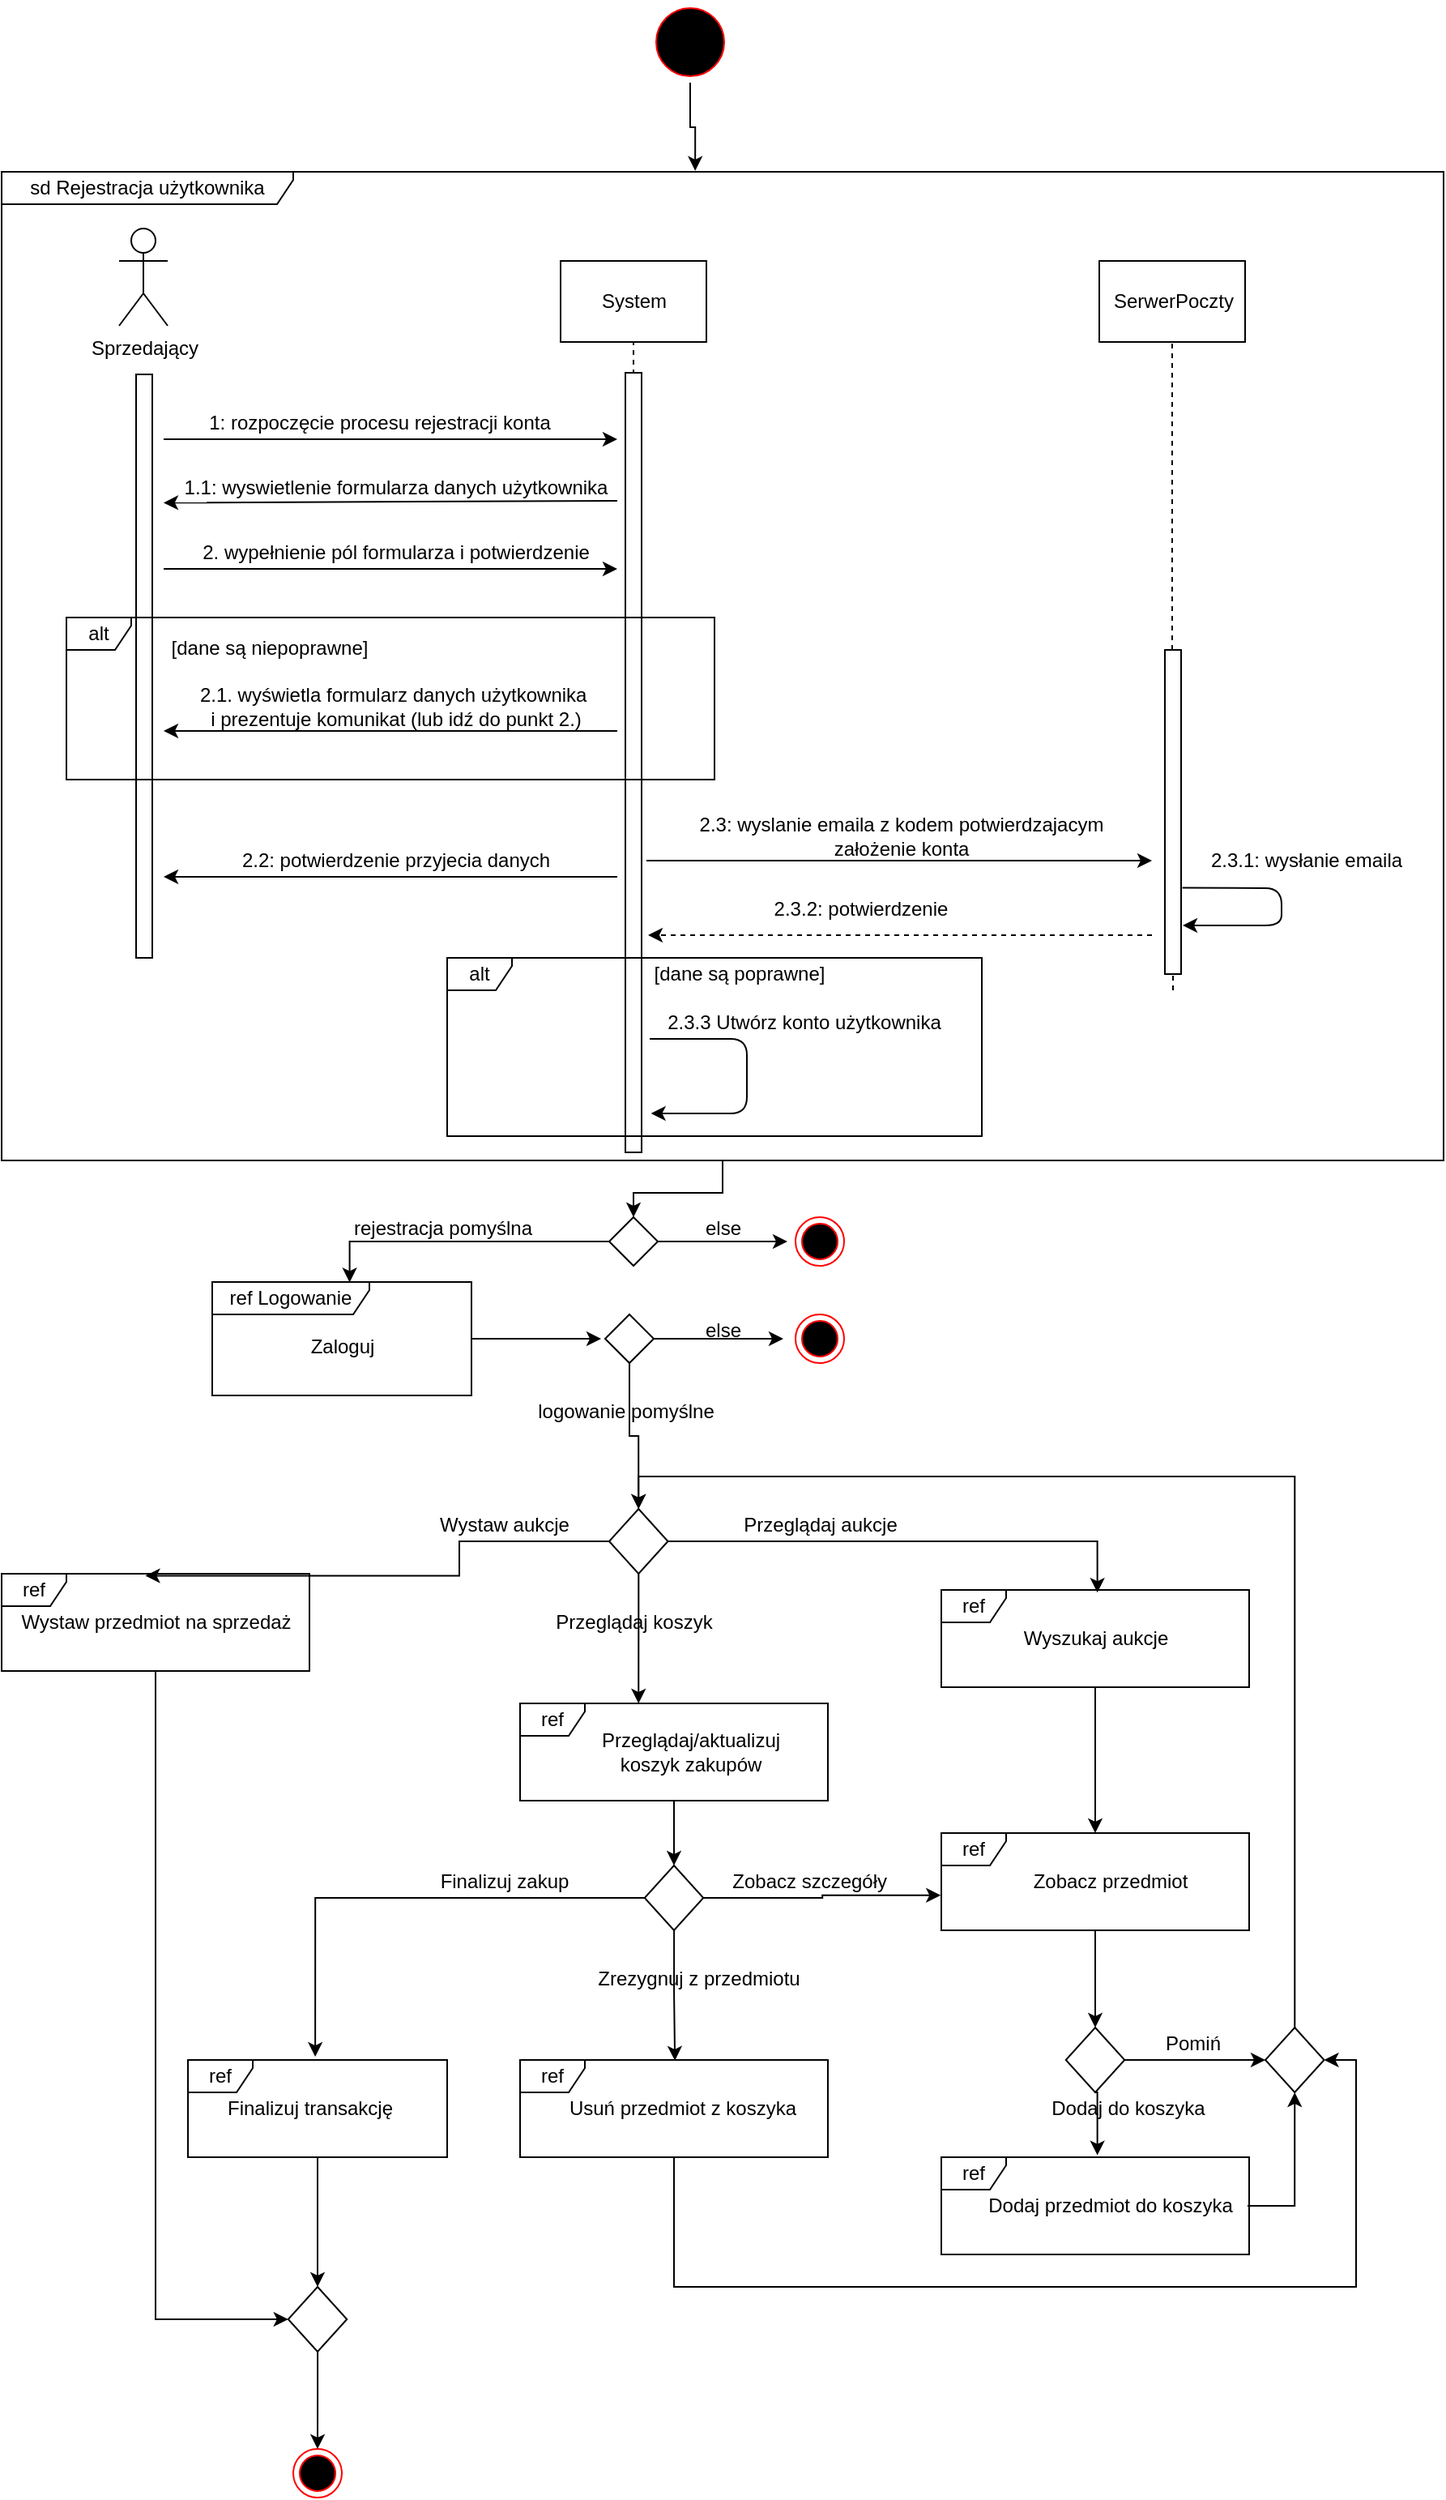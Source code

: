 <mxfile version="12.4.9" type="github">
  <diagram id="FHp_LS5VSautCnnFOKxd" name="Page-1">
    <mxGraphModel dx="1024" dy="1744" grid="1" gridSize="10" guides="1" tooltips="1" connect="1" arrows="1" fold="1" page="1" pageScale="1" pageWidth="827" pageHeight="1169" math="0" shadow="0">
      <root>
        <mxCell id="0"/>
        <mxCell id="1" parent="0"/>
        <mxCell id="r8pubFpYhxn6pMMQg7un-184" style="edgeStyle=orthogonalEdgeStyle;rounded=0;orthogonalLoop=1;jettySize=auto;html=1;exitX=0.5;exitY=1;exitDx=0;exitDy=0;entryX=0.481;entryY=-0.001;entryDx=0;entryDy=0;entryPerimeter=0;" edge="1" parent="1" source="r8pubFpYhxn6pMMQg7un-2" target="r8pubFpYhxn6pMMQg7un-183">
          <mxGeometry relative="1" as="geometry"/>
        </mxCell>
        <mxCell id="r8pubFpYhxn6pMMQg7un-2" value="" style="ellipse;html=1;shape=startState;fillColor=#000000;strokeColor=#ff0000;" vertex="1" parent="1">
          <mxGeometry x="440" y="-490" width="50" height="50" as="geometry"/>
        </mxCell>
        <mxCell id="r8pubFpYhxn6pMMQg7un-16" value="" style="edgeStyle=orthogonalEdgeStyle;rounded=0;orthogonalLoop=1;jettySize=auto;html=1;entryX=0.467;entryY=0.02;entryDx=0;entryDy=0;entryPerimeter=0;" edge="1" parent="1" source="r8pubFpYhxn6pMMQg7un-14" target="r8pubFpYhxn6pMMQg7un-42">
          <mxGeometry relative="1" as="geometry">
            <mxPoint x="170" y="460" as="targetPoint"/>
          </mxGeometry>
        </mxCell>
        <mxCell id="r8pubFpYhxn6pMMQg7un-31" value="" style="edgeStyle=orthogonalEdgeStyle;rounded=0;orthogonalLoop=1;jettySize=auto;html=1;" edge="1" parent="1" source="r8pubFpYhxn6pMMQg7un-14">
          <mxGeometry relative="1" as="geometry">
            <mxPoint x="433.125" y="560" as="targetPoint"/>
          </mxGeometry>
        </mxCell>
        <mxCell id="r8pubFpYhxn6pMMQg7un-33" value="" style="edgeStyle=orthogonalEdgeStyle;rounded=0;orthogonalLoop=1;jettySize=auto;html=1;entryX=0.507;entryY=0.027;entryDx=0;entryDy=0;entryPerimeter=0;" edge="1" parent="1" source="r8pubFpYhxn6pMMQg7un-14" target="r8pubFpYhxn6pMMQg7un-41">
          <mxGeometry relative="1" as="geometry">
            <mxPoint x="670" y="460" as="targetPoint"/>
          </mxGeometry>
        </mxCell>
        <mxCell id="r8pubFpYhxn6pMMQg7un-14" value="" style="rhombus;whiteSpace=wrap;html=1;" vertex="1" parent="1">
          <mxGeometry x="415" y="440" width="36.25" height="40" as="geometry"/>
        </mxCell>
        <mxCell id="r8pubFpYhxn6pMMQg7un-198" value="" style="edgeStyle=orthogonalEdgeStyle;rounded=0;orthogonalLoop=1;jettySize=auto;html=1;" edge="1" parent="1" source="r8pubFpYhxn6pMMQg7un-21">
          <mxGeometry relative="1" as="geometry">
            <mxPoint x="410" y="335" as="targetPoint"/>
          </mxGeometry>
        </mxCell>
        <mxCell id="r8pubFpYhxn6pMMQg7un-21" value="ref Logowanie" style="shape=umlFrame;whiteSpace=wrap;html=1;width=97;height=20;" vertex="1" parent="1">
          <mxGeometry x="170" y="300" width="160" height="70" as="geometry"/>
        </mxCell>
        <mxCell id="r8pubFpYhxn6pMMQg7un-190" style="edgeStyle=orthogonalEdgeStyle;rounded=0;orthogonalLoop=1;jettySize=auto;html=1;exitX=0;exitY=0.5;exitDx=0;exitDy=0;entryX=0.53;entryY=0.003;entryDx=0;entryDy=0;entryPerimeter=0;" edge="1" parent="1" source="r8pubFpYhxn6pMMQg7un-24" target="r8pubFpYhxn6pMMQg7un-21">
          <mxGeometry relative="1" as="geometry"/>
        </mxCell>
        <mxCell id="r8pubFpYhxn6pMMQg7un-193" value="" style="edgeStyle=orthogonalEdgeStyle;rounded=0;orthogonalLoop=1;jettySize=auto;html=1;" edge="1" parent="1" source="r8pubFpYhxn6pMMQg7un-24">
          <mxGeometry relative="1" as="geometry">
            <mxPoint x="525" y="275" as="targetPoint"/>
          </mxGeometry>
        </mxCell>
        <mxCell id="r8pubFpYhxn6pMMQg7un-24" value="" style="rhombus;whiteSpace=wrap;html=1;" vertex="1" parent="1">
          <mxGeometry x="415" y="260" width="30" height="30" as="geometry"/>
        </mxCell>
        <mxCell id="r8pubFpYhxn6pMMQg7un-35" value="Przeglądaj aukcje" style="text;html=1;align=center;verticalAlign=middle;resizable=0;points=[];autosize=1;" vertex="1" parent="1">
          <mxGeometry x="490" y="440" width="110" height="20" as="geometry"/>
        </mxCell>
        <mxCell id="r8pubFpYhxn6pMMQg7un-36" value="Wystaw aukcje" style="text;html=1;align=center;verticalAlign=middle;resizable=0;points=[];autosize=1;" vertex="1" parent="1">
          <mxGeometry x="300" y="440" width="100" height="20" as="geometry"/>
        </mxCell>
        <mxCell id="r8pubFpYhxn6pMMQg7un-37" value="Przeglądaj koszyk" style="text;html=1;align=center;verticalAlign=middle;resizable=0;points=[];autosize=1;" vertex="1" parent="1">
          <mxGeometry x="375" y="500" width="110" height="20" as="geometry"/>
        </mxCell>
        <mxCell id="r8pubFpYhxn6pMMQg7un-50" value="" style="edgeStyle=orthogonalEdgeStyle;rounded=0;orthogonalLoop=1;jettySize=auto;html=1;" edge="1" parent="1" source="r8pubFpYhxn6pMMQg7un-39">
          <mxGeometry relative="1" as="geometry">
            <mxPoint x="455" y="660" as="targetPoint"/>
          </mxGeometry>
        </mxCell>
        <mxCell id="r8pubFpYhxn6pMMQg7un-39" value="ref" style="shape=umlFrame;whiteSpace=wrap;html=1;width=40;height=20;" vertex="1" parent="1">
          <mxGeometry x="360" y="560" width="190" height="60" as="geometry"/>
        </mxCell>
        <mxCell id="r8pubFpYhxn6pMMQg7un-40" value="Przeglądaj/aktualizuj &lt;br&gt;koszyk zakupów" style="text;html=1;align=center;verticalAlign=middle;resizable=0;points=[];autosize=1;" vertex="1" parent="1">
          <mxGeometry x="400" y="575" width="130" height="30" as="geometry"/>
        </mxCell>
        <mxCell id="r8pubFpYhxn6pMMQg7un-47" value="" style="edgeStyle=orthogonalEdgeStyle;rounded=0;orthogonalLoop=1;jettySize=auto;html=1;" edge="1" parent="1" source="r8pubFpYhxn6pMMQg7un-41" target="r8pubFpYhxn6pMMQg7un-43">
          <mxGeometry relative="1" as="geometry"/>
        </mxCell>
        <mxCell id="r8pubFpYhxn6pMMQg7un-41" value="ref" style="shape=umlFrame;whiteSpace=wrap;html=1;width=40;height=20;" vertex="1" parent="1">
          <mxGeometry x="620" y="490" width="190" height="60" as="geometry"/>
        </mxCell>
        <mxCell id="r8pubFpYhxn6pMMQg7un-58" value="" style="edgeStyle=orthogonalEdgeStyle;rounded=0;orthogonalLoop=1;jettySize=auto;html=1;" edge="1" parent="1" source="r8pubFpYhxn6pMMQg7un-43">
          <mxGeometry relative="1" as="geometry">
            <mxPoint x="715" y="760" as="targetPoint"/>
          </mxGeometry>
        </mxCell>
        <mxCell id="r8pubFpYhxn6pMMQg7un-43" value="ref" style="shape=umlFrame;whiteSpace=wrap;html=1;width=40;height=20;" vertex="1" parent="1">
          <mxGeometry x="620" y="640" width="190" height="60" as="geometry"/>
        </mxCell>
        <mxCell id="r8pubFpYhxn6pMMQg7un-57" value="ref" style="shape=umlFrame;whiteSpace=wrap;html=1;width=40;height=20;" vertex="1" parent="1">
          <mxGeometry x="620" y="840" width="190" height="60" as="geometry"/>
        </mxCell>
        <mxCell id="r8pubFpYhxn6pMMQg7un-186" value="" style="edgeStyle=orthogonalEdgeStyle;rounded=0;orthogonalLoop=1;jettySize=auto;html=1;entryX=0;entryY=0.5;entryDx=0;entryDy=0;" edge="1" parent="1" source="r8pubFpYhxn6pMMQg7un-42" target="r8pubFpYhxn6pMMQg7un-92">
          <mxGeometry relative="1" as="geometry">
            <mxPoint x="135" y="620" as="targetPoint"/>
          </mxGeometry>
        </mxCell>
        <mxCell id="r8pubFpYhxn6pMMQg7un-42" value="ref" style="shape=umlFrame;whiteSpace=wrap;html=1;width=40;height=20;" vertex="1" parent="1">
          <mxGeometry x="40" y="480" width="190" height="60" as="geometry"/>
        </mxCell>
        <mxCell id="r8pubFpYhxn6pMMQg7un-45" value="Wyszukaj aukcje" style="text;html=1;align=center;verticalAlign=middle;resizable=0;points=[];autosize=1;" vertex="1" parent="1">
          <mxGeometry x="660" y="510" width="110" height="20" as="geometry"/>
        </mxCell>
        <mxCell id="r8pubFpYhxn6pMMQg7un-46" value="Zobacz przedmiot" style="text;html=1;align=center;verticalAlign=middle;resizable=0;points=[];autosize=1;" vertex="1" parent="1">
          <mxGeometry x="669" y="660" width="110" height="20" as="geometry"/>
        </mxCell>
        <mxCell id="r8pubFpYhxn6pMMQg7un-53" value="" style="edgeStyle=orthogonalEdgeStyle;rounded=0;orthogonalLoop=1;jettySize=auto;html=1;entryX=-0.002;entryY=0.64;entryDx=0;entryDy=0;entryPerimeter=0;" edge="1" parent="1" source="r8pubFpYhxn6pMMQg7un-48" target="r8pubFpYhxn6pMMQg7un-43">
          <mxGeometry relative="1" as="geometry">
            <mxPoint x="553.12" y="680" as="targetPoint"/>
          </mxGeometry>
        </mxCell>
        <mxCell id="r8pubFpYhxn6pMMQg7un-55" value="" style="edgeStyle=orthogonalEdgeStyle;rounded=0;orthogonalLoop=1;jettySize=auto;html=1;entryX=0.491;entryY=-0.033;entryDx=0;entryDy=0;entryPerimeter=0;" edge="1" parent="1" source="r8pubFpYhxn6pMMQg7un-48" target="r8pubFpYhxn6pMMQg7un-90">
          <mxGeometry relative="1" as="geometry">
            <mxPoint x="276.25" y="680" as="targetPoint"/>
          </mxGeometry>
        </mxCell>
        <mxCell id="r8pubFpYhxn6pMMQg7un-69" value="" style="edgeStyle=orthogonalEdgeStyle;rounded=0;orthogonalLoop=1;jettySize=auto;html=1;entryX=0.503;entryY=0.007;entryDx=0;entryDy=0;entryPerimeter=0;" edge="1" parent="1" source="r8pubFpYhxn6pMMQg7un-48" target="r8pubFpYhxn6pMMQg7un-74">
          <mxGeometry relative="1" as="geometry">
            <mxPoint x="454.995" y="780" as="targetPoint"/>
          </mxGeometry>
        </mxCell>
        <mxCell id="r8pubFpYhxn6pMMQg7un-48" value="" style="rhombus;whiteSpace=wrap;html=1;" vertex="1" parent="1">
          <mxGeometry x="436.87" y="660" width="36.25" height="40" as="geometry"/>
        </mxCell>
        <mxCell id="r8pubFpYhxn6pMMQg7un-56" value="Zobacz szczegóły&amp;nbsp;" style="text;html=1;align=center;verticalAlign=middle;resizable=0;points=[];autosize=1;" vertex="1" parent="1">
          <mxGeometry x="485" y="660" width="110" height="20" as="geometry"/>
        </mxCell>
        <mxCell id="r8pubFpYhxn6pMMQg7un-61" style="edgeStyle=orthogonalEdgeStyle;rounded=0;orthogonalLoop=1;jettySize=auto;html=1;exitX=0.5;exitY=1;exitDx=0;exitDy=0;entryX=0.507;entryY=-0.02;entryDx=0;entryDy=0;entryPerimeter=0;" edge="1" parent="1" source="r8pubFpYhxn6pMMQg7un-59" target="r8pubFpYhxn6pMMQg7un-57">
          <mxGeometry relative="1" as="geometry"/>
        </mxCell>
        <mxCell id="r8pubFpYhxn6pMMQg7un-82" style="edgeStyle=orthogonalEdgeStyle;rounded=0;orthogonalLoop=1;jettySize=auto;html=1;exitX=1;exitY=0.5;exitDx=0;exitDy=0;entryX=0;entryY=0.5;entryDx=0;entryDy=0;" edge="1" parent="1" source="r8pubFpYhxn6pMMQg7un-59" target="r8pubFpYhxn6pMMQg7un-81">
          <mxGeometry relative="1" as="geometry"/>
        </mxCell>
        <mxCell id="r8pubFpYhxn6pMMQg7un-59" value="" style="rhombus;whiteSpace=wrap;html=1;" vertex="1" parent="1">
          <mxGeometry x="696.88" y="760" width="36.25" height="40" as="geometry"/>
        </mxCell>
        <mxCell id="r8pubFpYhxn6pMMQg7un-84" value="" style="edgeStyle=orthogonalEdgeStyle;rounded=0;orthogonalLoop=1;jettySize=auto;html=1;entryX=0.5;entryY=1;entryDx=0;entryDy=0;" edge="1" parent="1" source="r8pubFpYhxn6pMMQg7un-60" target="r8pubFpYhxn6pMMQg7un-81">
          <mxGeometry relative="1" as="geometry">
            <mxPoint x="889" y="870" as="targetPoint"/>
          </mxGeometry>
        </mxCell>
        <mxCell id="r8pubFpYhxn6pMMQg7un-60" value="Dodaj przedmiot do koszyka" style="text;html=1;align=center;verticalAlign=middle;resizable=0;points=[];autosize=1;" vertex="1" parent="1">
          <mxGeometry x="639" y="860" width="170" height="20" as="geometry"/>
        </mxCell>
        <mxCell id="r8pubFpYhxn6pMMQg7un-66" value="Dodaj do koszyka" style="text;html=1;align=center;verticalAlign=middle;resizable=0;points=[];autosize=1;" vertex="1" parent="1">
          <mxGeometry x="680" y="800" width="110" height="20" as="geometry"/>
        </mxCell>
        <mxCell id="r8pubFpYhxn6pMMQg7un-67" value="Pomiń" style="text;html=1;align=center;verticalAlign=middle;resizable=0;points=[];autosize=1;" vertex="1" parent="1">
          <mxGeometry x="750" y="760" width="50" height="20" as="geometry"/>
        </mxCell>
        <mxCell id="r8pubFpYhxn6pMMQg7un-73" value="Zrezygnuj z przedmiotu" style="text;html=1;align=center;verticalAlign=middle;resizable=0;points=[];autosize=1;" vertex="1" parent="1">
          <mxGeometry x="400" y="720" width="140" height="20" as="geometry"/>
        </mxCell>
        <mxCell id="r8pubFpYhxn6pMMQg7un-88" value="" style="edgeStyle=orthogonalEdgeStyle;rounded=0;orthogonalLoop=1;jettySize=auto;html=1;entryX=1;entryY=0.5;entryDx=0;entryDy=0;" edge="1" parent="1" source="r8pubFpYhxn6pMMQg7un-74" target="r8pubFpYhxn6pMMQg7un-81">
          <mxGeometry relative="1" as="geometry">
            <mxPoint x="455" y="920" as="targetPoint"/>
            <Array as="points">
              <mxPoint x="455" y="920"/>
              <mxPoint x="876" y="920"/>
              <mxPoint x="876" y="780"/>
            </Array>
          </mxGeometry>
        </mxCell>
        <mxCell id="r8pubFpYhxn6pMMQg7un-74" value="ref" style="shape=umlFrame;whiteSpace=wrap;html=1;width=40;height=20;" vertex="1" parent="1">
          <mxGeometry x="360" y="780" width="190" height="60" as="geometry"/>
        </mxCell>
        <mxCell id="r8pubFpYhxn6pMMQg7un-75" value="Usuń przedmiot z koszyka" style="text;html=1;align=center;verticalAlign=middle;resizable=0;points=[];autosize=1;" vertex="1" parent="1">
          <mxGeometry x="380" y="800" width="160" height="20" as="geometry"/>
        </mxCell>
        <mxCell id="r8pubFpYhxn6pMMQg7un-86" value="" style="edgeStyle=orthogonalEdgeStyle;rounded=0;orthogonalLoop=1;jettySize=auto;html=1;entryX=0.5;entryY=0;entryDx=0;entryDy=0;" edge="1" parent="1" source="r8pubFpYhxn6pMMQg7un-81" target="r8pubFpYhxn6pMMQg7un-14">
          <mxGeometry relative="1" as="geometry">
            <mxPoint x="838.125" y="680" as="targetPoint"/>
            <Array as="points">
              <mxPoint x="838" y="420"/>
              <mxPoint x="433" y="420"/>
            </Array>
          </mxGeometry>
        </mxCell>
        <mxCell id="r8pubFpYhxn6pMMQg7un-81" value="" style="rhombus;whiteSpace=wrap;html=1;" vertex="1" parent="1">
          <mxGeometry x="820" y="760" width="36.25" height="40" as="geometry"/>
        </mxCell>
        <mxCell id="r8pubFpYhxn6pMMQg7un-89" value="Finalizuj zakup" style="text;html=1;align=center;verticalAlign=middle;resizable=0;points=[];autosize=1;" vertex="1" parent="1">
          <mxGeometry x="305" y="660" width="90" height="20" as="geometry"/>
        </mxCell>
        <mxCell id="r8pubFpYhxn6pMMQg7un-98" value="" style="edgeStyle=orthogonalEdgeStyle;rounded=0;orthogonalLoop=1;jettySize=auto;html=1;" edge="1" parent="1" source="r8pubFpYhxn6pMMQg7un-90">
          <mxGeometry relative="1" as="geometry">
            <mxPoint x="235" y="920" as="targetPoint"/>
          </mxGeometry>
        </mxCell>
        <mxCell id="r8pubFpYhxn6pMMQg7un-90" value="ref" style="shape=umlFrame;whiteSpace=wrap;html=1;width=40;height=20;" vertex="1" parent="1">
          <mxGeometry x="155.01" y="780" width="160" height="60" as="geometry"/>
        </mxCell>
        <mxCell id="r8pubFpYhxn6pMMQg7un-91" value="Finalizuj transakcję" style="text;html=1;align=center;verticalAlign=middle;resizable=0;points=[];autosize=1;" vertex="1" parent="1">
          <mxGeometry x="170" y="800" width="120" height="20" as="geometry"/>
        </mxCell>
        <mxCell id="r8pubFpYhxn6pMMQg7un-95" value="" style="edgeStyle=orthogonalEdgeStyle;rounded=0;orthogonalLoop=1;jettySize=auto;html=1;entryX=0.5;entryY=0;entryDx=0;entryDy=0;" edge="1" parent="1" source="r8pubFpYhxn6pMMQg7un-92" target="r8pubFpYhxn6pMMQg7un-93">
          <mxGeometry relative="1" as="geometry">
            <mxPoint x="258.125" y="1110" as="targetPoint"/>
          </mxGeometry>
        </mxCell>
        <mxCell id="r8pubFpYhxn6pMMQg7un-92" value="" style="rhombus;whiteSpace=wrap;html=1;" vertex="1" parent="1">
          <mxGeometry x="216.88" y="920" width="36.25" height="40" as="geometry"/>
        </mxCell>
        <mxCell id="r8pubFpYhxn6pMMQg7un-93" value="" style="ellipse;html=1;shape=endState;fillColor=#000000;strokeColor=#ff0000;" vertex="1" parent="1">
          <mxGeometry x="220" y="1020" width="30" height="30" as="geometry"/>
        </mxCell>
        <mxCell id="r8pubFpYhxn6pMMQg7un-96" value="Wystaw przedmiot na sprzedaż" style="text;html=1;align=center;verticalAlign=middle;resizable=0;points=[];autosize=1;" vertex="1" parent="1">
          <mxGeometry x="45" y="500" width="180" height="20" as="geometry"/>
        </mxCell>
        <mxCell id="r8pubFpYhxn6pMMQg7un-147" value="Sprzedający" style="shape=umlActor;verticalLabelPosition=bottom;labelBackgroundColor=#ffffff;verticalAlign=top;html=1;fillColor=#ffffff;" vertex="1" parent="1">
          <mxGeometry x="112.5" y="-350" width="30" height="60" as="geometry"/>
        </mxCell>
        <mxCell id="r8pubFpYhxn6pMMQg7un-148" value="" style="html=1;points=[];perimeter=orthogonalPerimeter;fillColor=#ffffff;" vertex="1" parent="1">
          <mxGeometry x="123" y="-260" width="10" height="360" as="geometry"/>
        </mxCell>
        <mxCell id="r8pubFpYhxn6pMMQg7un-149" value="System" style="html=1;" vertex="1" parent="1">
          <mxGeometry x="385" y="-330" width="90" height="50" as="geometry"/>
        </mxCell>
        <mxCell id="r8pubFpYhxn6pMMQg7un-150" value="SerwerPoczty" style="html=1;" vertex="1" parent="1">
          <mxGeometry x="717.5" y="-330" width="90" height="50" as="geometry"/>
        </mxCell>
        <mxCell id="r8pubFpYhxn6pMMQg7un-151" value="" style="endArrow=none;dashed=1;html=1;entryX=0.5;entryY=1;entryDx=0;entryDy=0;" edge="1" parent="1" target="r8pubFpYhxn6pMMQg7un-149">
          <mxGeometry width="50" height="50" relative="1" as="geometry">
            <mxPoint x="430" y="220" as="sourcePoint"/>
            <mxPoint x="315" y="-160" as="targetPoint"/>
          </mxGeometry>
        </mxCell>
        <mxCell id="r8pubFpYhxn6pMMQg7un-152" value="" style="endArrow=classic;html=1;" edge="1" parent="1">
          <mxGeometry width="50" height="50" relative="1" as="geometry">
            <mxPoint x="140" y="-220" as="sourcePoint"/>
            <mxPoint x="420" y="-220" as="targetPoint"/>
          </mxGeometry>
        </mxCell>
        <mxCell id="r8pubFpYhxn6pMMQg7un-153" value="1: rozpoczęcie procesu rejestracji konta" style="text;html=1;align=center;verticalAlign=middle;resizable=0;points=[];;autosize=1;" vertex="1" parent="1">
          <mxGeometry x="157.5" y="-240" width="230" height="20" as="geometry"/>
        </mxCell>
        <mxCell id="r8pubFpYhxn6pMMQg7un-154" value="" style="endArrow=classic;html=1;entryX=-0.009;entryY=0.96;entryDx=0;entryDy=0;entryPerimeter=0;" edge="1" parent="1" target="r8pubFpYhxn6pMMQg7un-155">
          <mxGeometry width="50" height="50" relative="1" as="geometry">
            <mxPoint x="420" y="-182" as="sourcePoint"/>
            <mxPoint x="90" y="90" as="targetPoint"/>
          </mxGeometry>
        </mxCell>
        <mxCell id="r8pubFpYhxn6pMMQg7un-155" value="1.1: wyswietlenie formularza danych użytkownika" style="text;html=1;align=center;verticalAlign=middle;resizable=0;points=[];;autosize=1;" vertex="1" parent="1">
          <mxGeometry x="142.5" y="-200" width="280" height="20" as="geometry"/>
        </mxCell>
        <mxCell id="r8pubFpYhxn6pMMQg7un-156" value="" style="endArrow=classic;html=1;" edge="1" parent="1">
          <mxGeometry width="50" height="50" relative="1" as="geometry">
            <mxPoint x="140" y="-140" as="sourcePoint"/>
            <mxPoint x="420" y="-140" as="targetPoint"/>
          </mxGeometry>
        </mxCell>
        <mxCell id="r8pubFpYhxn6pMMQg7un-157" value="2. wypełnienie pól formularza i potwierdzenie" style="text;html=1;align=center;verticalAlign=middle;resizable=0;points=[];;autosize=1;" vertex="1" parent="1">
          <mxGeometry x="157.5" y="-160" width="250" height="20" as="geometry"/>
        </mxCell>
        <mxCell id="r8pubFpYhxn6pMMQg7un-158" value="" style="endArrow=classic;html=1;" edge="1" parent="1">
          <mxGeometry width="50" height="50" relative="1" as="geometry">
            <mxPoint x="420" y="-40" as="sourcePoint"/>
            <mxPoint x="140" y="-40" as="targetPoint"/>
          </mxGeometry>
        </mxCell>
        <mxCell id="r8pubFpYhxn6pMMQg7un-159" value="2.1. wyświetla formularz danych użytkownika&amp;nbsp;&lt;br&gt;i prezentuje komunikat (lub idź do punkt 2.)" style="text;html=1;align=center;verticalAlign=middle;resizable=0;points=[];;autosize=1;" vertex="1" parent="1">
          <mxGeometry x="152.5" y="-70" width="260" height="30" as="geometry"/>
        </mxCell>
        <mxCell id="r8pubFpYhxn6pMMQg7un-160" value="[dane są niepoprawne]" style="text;html=1;align=center;verticalAlign=middle;resizable=0;points=[];;autosize=1;" vertex="1" parent="1">
          <mxGeometry x="135" y="-101" width="140" height="20" as="geometry"/>
        </mxCell>
        <mxCell id="r8pubFpYhxn6pMMQg7un-161" value="2.2: potwierdzenie przyjecia danych" style="text;html=1;align=center;verticalAlign=middle;resizable=0;points=[];;autosize=1;" vertex="1" parent="1">
          <mxGeometry x="177.5" y="30" width="210" height="20" as="geometry"/>
        </mxCell>
        <mxCell id="r8pubFpYhxn6pMMQg7un-162" value="" style="endArrow=classic;html=1;" edge="1" parent="1">
          <mxGeometry width="50" height="50" relative="1" as="geometry">
            <mxPoint x="420" y="50" as="sourcePoint"/>
            <mxPoint x="140" y="50" as="targetPoint"/>
          </mxGeometry>
        </mxCell>
        <mxCell id="r8pubFpYhxn6pMMQg7un-163" value="" style="html=1;points=[];perimeter=orthogonalPerimeter;fillColor=#ffffff;" vertex="1" parent="1">
          <mxGeometry x="425" y="-261" width="10" height="481" as="geometry"/>
        </mxCell>
        <mxCell id="r8pubFpYhxn6pMMQg7un-164" value="alt" style="shape=umlFrame;whiteSpace=wrap;html=1;fillColor=#ffffff;width=40;height=20;" vertex="1" parent="1">
          <mxGeometry x="80" y="-110" width="400" height="100" as="geometry"/>
        </mxCell>
        <mxCell id="r8pubFpYhxn6pMMQg7un-165" value="" style="endArrow=none;dashed=1;html=1;entryX=0.5;entryY=1;entryDx=0;entryDy=0;" edge="1" parent="1" source="r8pubFpYhxn6pMMQg7un-170" target="r8pubFpYhxn6pMMQg7un-150">
          <mxGeometry width="50" height="50" relative="1" as="geometry">
            <mxPoint x="763" y="120" as="sourcePoint"/>
            <mxPoint x="740" y="-170" as="targetPoint"/>
          </mxGeometry>
        </mxCell>
        <mxCell id="r8pubFpYhxn6pMMQg7un-166" value="" style="endArrow=classic;html=1;" edge="1" parent="1">
          <mxGeometry width="50" height="50" relative="1" as="geometry">
            <mxPoint x="438" y="40" as="sourcePoint"/>
            <mxPoint x="750" y="40" as="targetPoint"/>
          </mxGeometry>
        </mxCell>
        <mxCell id="r8pubFpYhxn6pMMQg7un-167" value="2.3: wyslanie emaila z kodem potwierdzajacym&lt;br&gt;założenie konta" style="text;html=1;align=center;verticalAlign=middle;resizable=0;points=[];;autosize=1;" vertex="1" parent="1">
          <mxGeometry x="460" y="10" width="270" height="30" as="geometry"/>
        </mxCell>
        <mxCell id="r8pubFpYhxn6pMMQg7un-168" value="" style="endArrow=classic;html=1;dashed=1;" edge="1" parent="1">
          <mxGeometry width="50" height="50" relative="1" as="geometry">
            <mxPoint x="750" y="86" as="sourcePoint"/>
            <mxPoint x="439" y="86" as="targetPoint"/>
          </mxGeometry>
        </mxCell>
        <mxCell id="r8pubFpYhxn6pMMQg7un-169" value="2.3.2: potwierdzenie" style="text;html=1;align=center;verticalAlign=middle;resizable=0;points=[];;autosize=1;" vertex="1" parent="1">
          <mxGeometry x="510" y="60" width="120" height="20" as="geometry"/>
        </mxCell>
        <mxCell id="r8pubFpYhxn6pMMQg7un-170" value="" style="html=1;points=[];perimeter=orthogonalPerimeter;fillColor=#ffffff;" vertex="1" parent="1">
          <mxGeometry x="758" y="-90" width="10" height="200" as="geometry"/>
        </mxCell>
        <mxCell id="r8pubFpYhxn6pMMQg7un-171" value="" style="endArrow=none;dashed=1;html=1;entryX=0.5;entryY=1;entryDx=0;entryDy=0;" edge="1" parent="1" target="r8pubFpYhxn6pMMQg7un-170">
          <mxGeometry width="50" height="50" relative="1" as="geometry">
            <mxPoint x="763" y="120" as="sourcePoint"/>
            <mxPoint x="762.5" y="-280" as="targetPoint"/>
          </mxGeometry>
        </mxCell>
        <mxCell id="r8pubFpYhxn6pMMQg7un-172" value="" style="endArrow=classic;html=1;exitX=1.08;exitY=0.734;exitDx=0;exitDy=0;exitPerimeter=0;" edge="1" parent="1" source="r8pubFpYhxn6pMMQg7un-170">
          <mxGeometry width="50" height="50" relative="1" as="geometry">
            <mxPoint x="805" y="55" as="sourcePoint"/>
            <mxPoint x="769" y="80" as="targetPoint"/>
            <Array as="points">
              <mxPoint x="830" y="57"/>
              <mxPoint x="830" y="80"/>
            </Array>
          </mxGeometry>
        </mxCell>
        <mxCell id="r8pubFpYhxn6pMMQg7un-173" value="2.3.1: wysłanie emaila" style="text;html=1;align=center;verticalAlign=middle;resizable=0;points=[];;autosize=1;" vertex="1" parent="1">
          <mxGeometry x="780" y="30" width="130" height="20" as="geometry"/>
        </mxCell>
        <mxCell id="r8pubFpYhxn6pMMQg7un-176" value="" style="endArrow=classic;html=1;entryX=1.58;entryY=0.95;entryDx=0;entryDy=0;entryPerimeter=0;" edge="1" parent="1" target="r8pubFpYhxn6pMMQg7un-163">
          <mxGeometry width="50" height="50" relative="1" as="geometry">
            <mxPoint x="440" y="150" as="sourcePoint"/>
            <mxPoint x="610" y="150" as="targetPoint"/>
            <Array as="points">
              <mxPoint x="500" y="150"/>
              <mxPoint x="500" y="196"/>
            </Array>
          </mxGeometry>
        </mxCell>
        <mxCell id="r8pubFpYhxn6pMMQg7un-177" value="2.3.3 Utwórz konto użytkownika" style="text;html=1;align=center;verticalAlign=middle;resizable=0;points=[];;autosize=1;" vertex="1" parent="1">
          <mxGeometry x="445" y="130" width="180" height="20" as="geometry"/>
        </mxCell>
        <mxCell id="r8pubFpYhxn6pMMQg7un-178" value="alt" style="shape=umlFrame;whiteSpace=wrap;html=1;fillColor=#ffffff;width=40;height=20;" vertex="1" parent="1">
          <mxGeometry x="315.01" y="100" width="330" height="110" as="geometry"/>
        </mxCell>
        <mxCell id="r8pubFpYhxn6pMMQg7un-179" value="[dane są poprawne]" style="text;html=1;align=center;verticalAlign=middle;resizable=0;points=[];;autosize=1;" vertex="1" parent="1">
          <mxGeometry x="435" y="100" width="120" height="20" as="geometry"/>
        </mxCell>
        <mxCell id="r8pubFpYhxn6pMMQg7un-189" value="" style="edgeStyle=orthogonalEdgeStyle;rounded=0;orthogonalLoop=1;jettySize=auto;html=1;entryX=0.5;entryY=0;entryDx=0;entryDy=0;" edge="1" parent="1" source="r8pubFpYhxn6pMMQg7un-183" target="r8pubFpYhxn6pMMQg7un-24">
          <mxGeometry relative="1" as="geometry">
            <mxPoint x="460" y="305" as="targetPoint"/>
          </mxGeometry>
        </mxCell>
        <mxCell id="r8pubFpYhxn6pMMQg7un-183" value="sd Rejestracja użytkownika" style="shape=umlFrame;whiteSpace=wrap;html=1;width=180;height=20;" vertex="1" parent="1">
          <mxGeometry x="40" y="-385" width="890" height="610" as="geometry"/>
        </mxCell>
        <mxCell id="r8pubFpYhxn6pMMQg7un-191" value="rejestracja pomyślna" style="text;html=1;align=center;verticalAlign=middle;resizable=0;points=[];autosize=1;" vertex="1" parent="1">
          <mxGeometry x="247" y="257" width="130" height="20" as="geometry"/>
        </mxCell>
        <mxCell id="r8pubFpYhxn6pMMQg7un-194" value="else" style="text;html=1;align=center;verticalAlign=middle;resizable=0;points=[];autosize=1;" vertex="1" parent="1">
          <mxGeometry x="465" y="257" width="40" height="20" as="geometry"/>
        </mxCell>
        <mxCell id="r8pubFpYhxn6pMMQg7un-195" value="" style="ellipse;html=1;shape=endState;fillColor=#000000;strokeColor=#ff0000;" vertex="1" parent="1">
          <mxGeometry x="530" y="260" width="30" height="30" as="geometry"/>
        </mxCell>
        <mxCell id="r8pubFpYhxn6pMMQg7un-200" value="" style="edgeStyle=orthogonalEdgeStyle;rounded=0;orthogonalLoop=1;jettySize=auto;html=1;" edge="1" parent="1" source="r8pubFpYhxn6pMMQg7un-196">
          <mxGeometry relative="1" as="geometry">
            <mxPoint x="522.5" y="335" as="targetPoint"/>
          </mxGeometry>
        </mxCell>
        <mxCell id="r8pubFpYhxn6pMMQg7un-206" value="" style="edgeStyle=orthogonalEdgeStyle;rounded=0;orthogonalLoop=1;jettySize=auto;html=1;entryX=0.5;entryY=0;entryDx=0;entryDy=0;" edge="1" parent="1" source="r8pubFpYhxn6pMMQg7un-196" target="r8pubFpYhxn6pMMQg7un-14">
          <mxGeometry relative="1" as="geometry">
            <mxPoint x="427.5" y="430" as="targetPoint"/>
          </mxGeometry>
        </mxCell>
        <mxCell id="r8pubFpYhxn6pMMQg7un-196" value="" style="rhombus;whiteSpace=wrap;html=1;" vertex="1" parent="1">
          <mxGeometry x="412.5" y="320" width="30" height="30" as="geometry"/>
        </mxCell>
        <mxCell id="r8pubFpYhxn6pMMQg7un-201" value="" style="ellipse;html=1;shape=endState;fillColor=#000000;strokeColor=#ff0000;" vertex="1" parent="1">
          <mxGeometry x="530" y="320" width="30" height="30" as="geometry"/>
        </mxCell>
        <mxCell id="r8pubFpYhxn6pMMQg7un-202" value="else" style="text;html=1;align=center;verticalAlign=middle;resizable=0;points=[];autosize=1;" vertex="1" parent="1">
          <mxGeometry x="465" y="320" width="40" height="20" as="geometry"/>
        </mxCell>
        <mxCell id="r8pubFpYhxn6pMMQg7un-207" value="logowanie pomyślne" style="text;html=1;align=center;verticalAlign=middle;resizable=0;points=[];autosize=1;" vertex="1" parent="1">
          <mxGeometry x="365" y="370" width="120" height="20" as="geometry"/>
        </mxCell>
        <mxCell id="r8pubFpYhxn6pMMQg7un-208" value="Zaloguj" style="text;html=1;align=center;verticalAlign=middle;resizable=0;points=[];autosize=1;" vertex="1" parent="1">
          <mxGeometry x="225" y="330" width="50" height="20" as="geometry"/>
        </mxCell>
      </root>
    </mxGraphModel>
  </diagram>
</mxfile>
